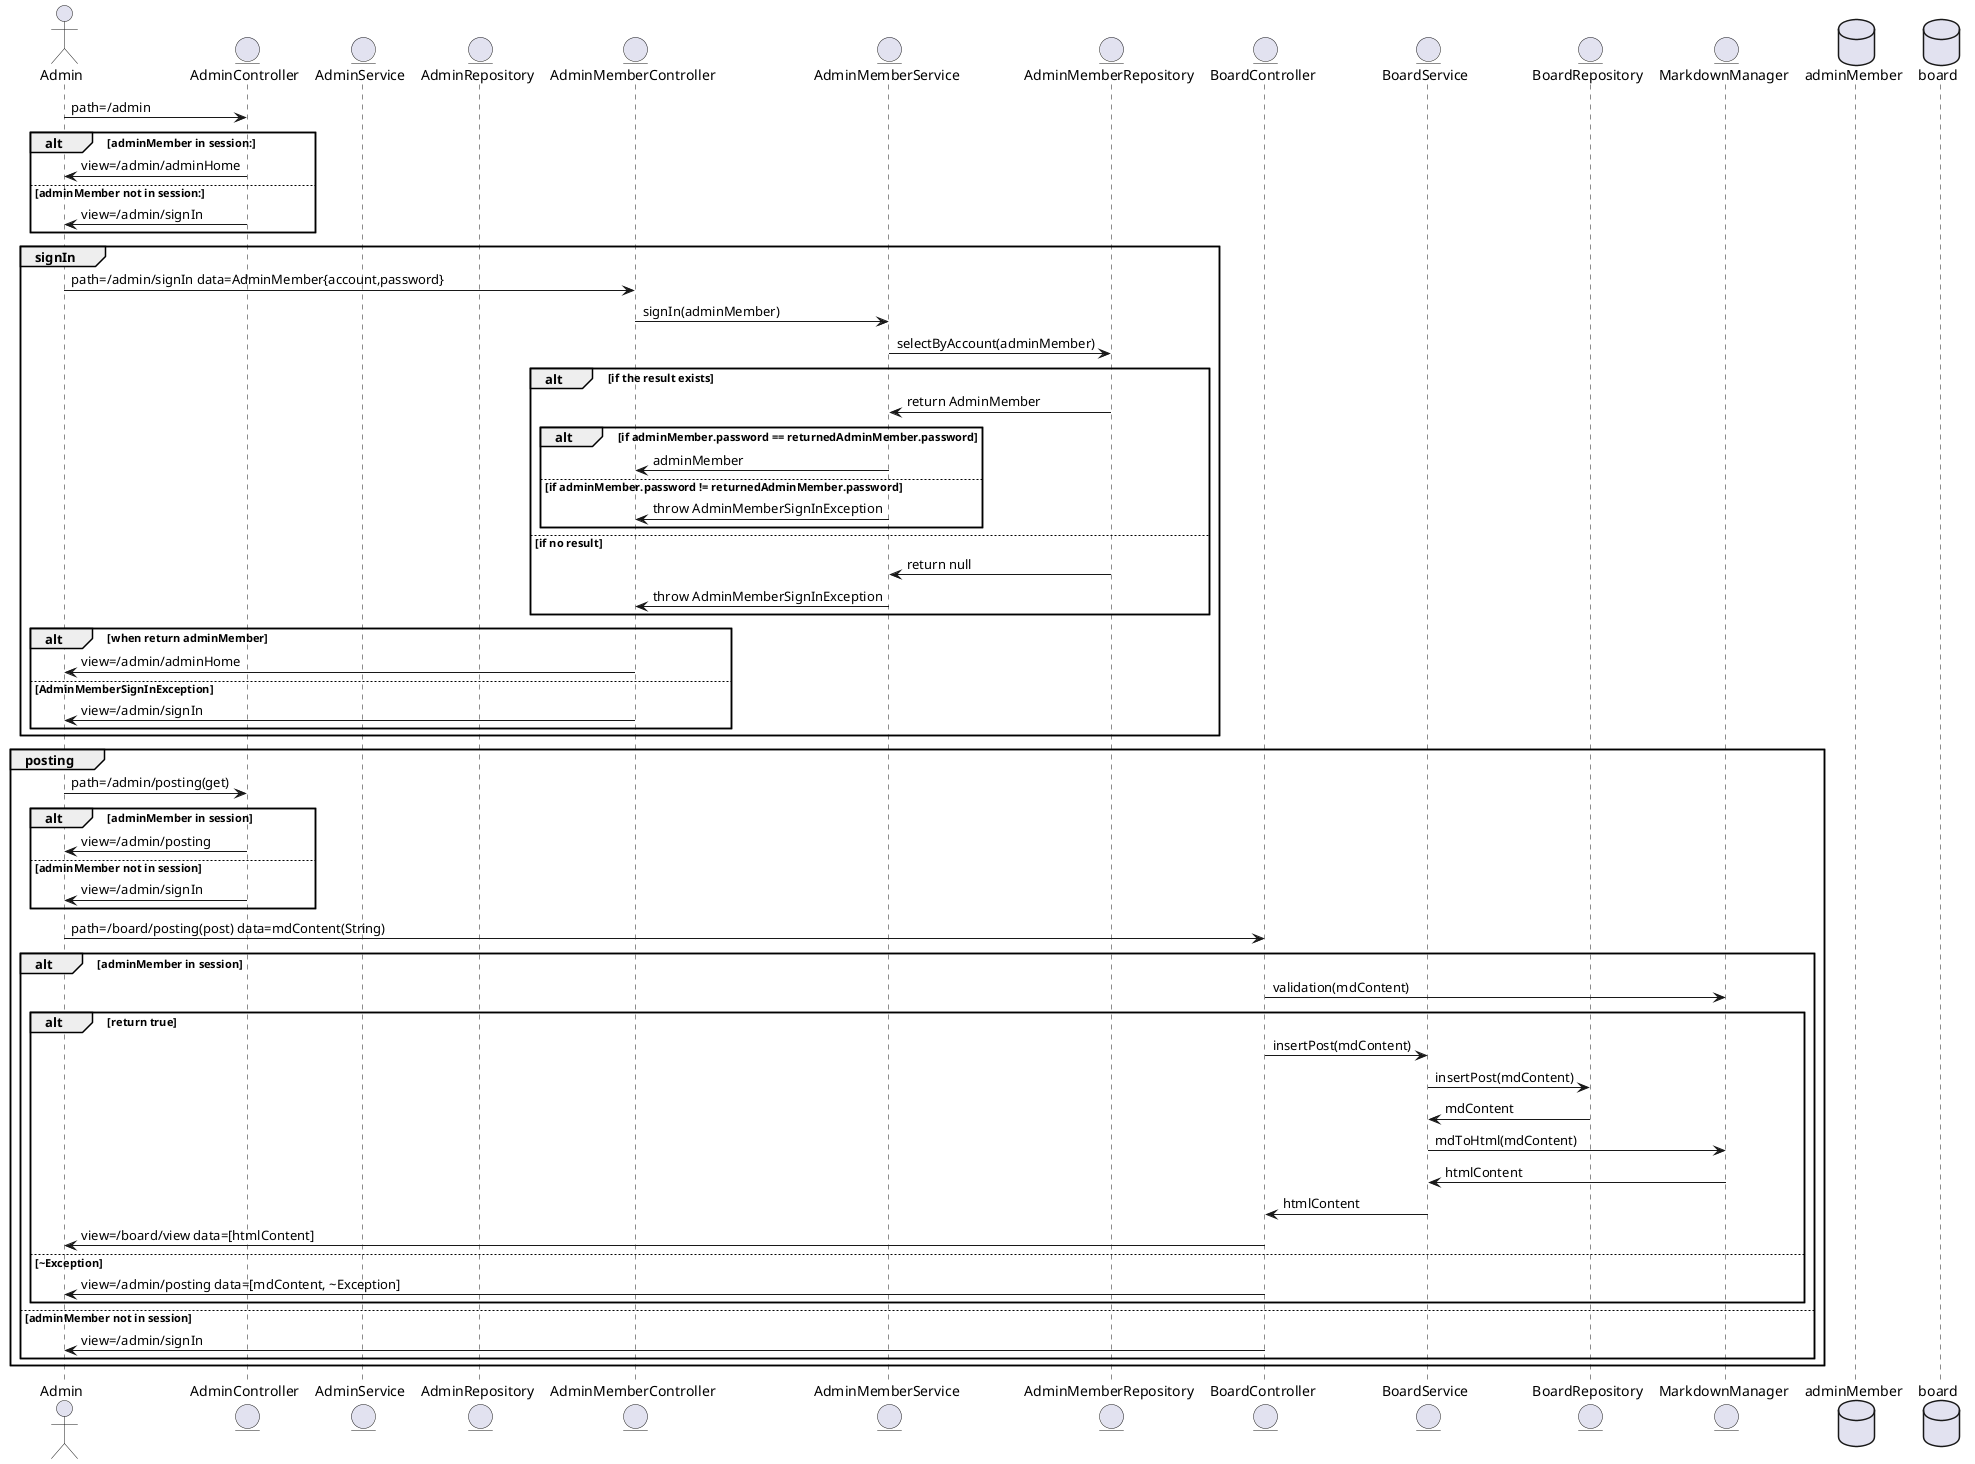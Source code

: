 @startuml adminUrl

actor Admin
entity AdminController
entity AdminService
entity AdminRepository

entity AdminMemberController
entity AdminMemberService
entity AdminMemberRepository

entity BoardController
entity BoardService
entity BoardRepository

entity MarkdownManager

database adminMember
database board

Admin -> AdminController : path=/admin
alt adminMember in session:
    Admin <- AdminController : view=/admin/adminHome
else adminMember not in session:
    Admin <- AdminController : view=/admin/signIn
end

group signIn
    Admin -> AdminMemberController : path=/admin/signIn data=AdminMember{account,password}
    AdminMemberController -> AdminMemberService : signIn(adminMember)
    AdminMemberService -> AdminMemberRepository : selectByAccount(adminMember)

    alt if the result exists
        AdminMemberService <- AdminMemberRepository : return AdminMember
        alt if adminMember.password == returnedAdminMember.password
            AdminMemberController <- AdminMemberService : adminMember
        else if adminMember.password != returnedAdminMember.password
            AdminMemberController <- AdminMemberService : throw AdminMemberSignInException
        end
    else if no result
        AdminMemberService <- AdminMemberRepository : return null
        AdminMemberController <- AdminMemberService : throw AdminMemberSignInException
    end

    alt when return adminMember
        Admin <- AdminMemberController : view=/admin/adminHome
    else AdminMemberSignInException
        Admin <- AdminMemberController : view=/admin/signIn
    end
end

group posting
    Admin -> AdminController : path=/admin/posting(get)
    alt adminMember in session
        Admin <- AdminController : view=/admin/posting
    else adminMember not in session
        Admin <- AdminController : view=/admin/signIn
    end

    Admin -> BoardController : path=/board/posting(post) data=mdContent(String)
    alt adminMember in session
        BoardController -> MarkdownManager : validation(mdContent)
        alt return true
            BoardController -> BoardService : insertPost(mdContent)
            BoardService -> BoardRepository : insertPost(mdContent)
            BoardService <- BoardRepository : mdContent 
            BoardService -> MarkdownManager : mdToHtml(mdContent)
            BoardService <- MarkdownManager : htmlContent
            BoardController <- BoardService : htmlContent
            Admin <- BoardController : view=/board/view data=[htmlContent]
        else ~Exception
            Admin <- BoardController : view=/admin/posting data=[mdContent, ~Exception]
        end
    else adminMember not in session
        Admin <- BoardController : view=/admin/signIn
    end
end

@enduml